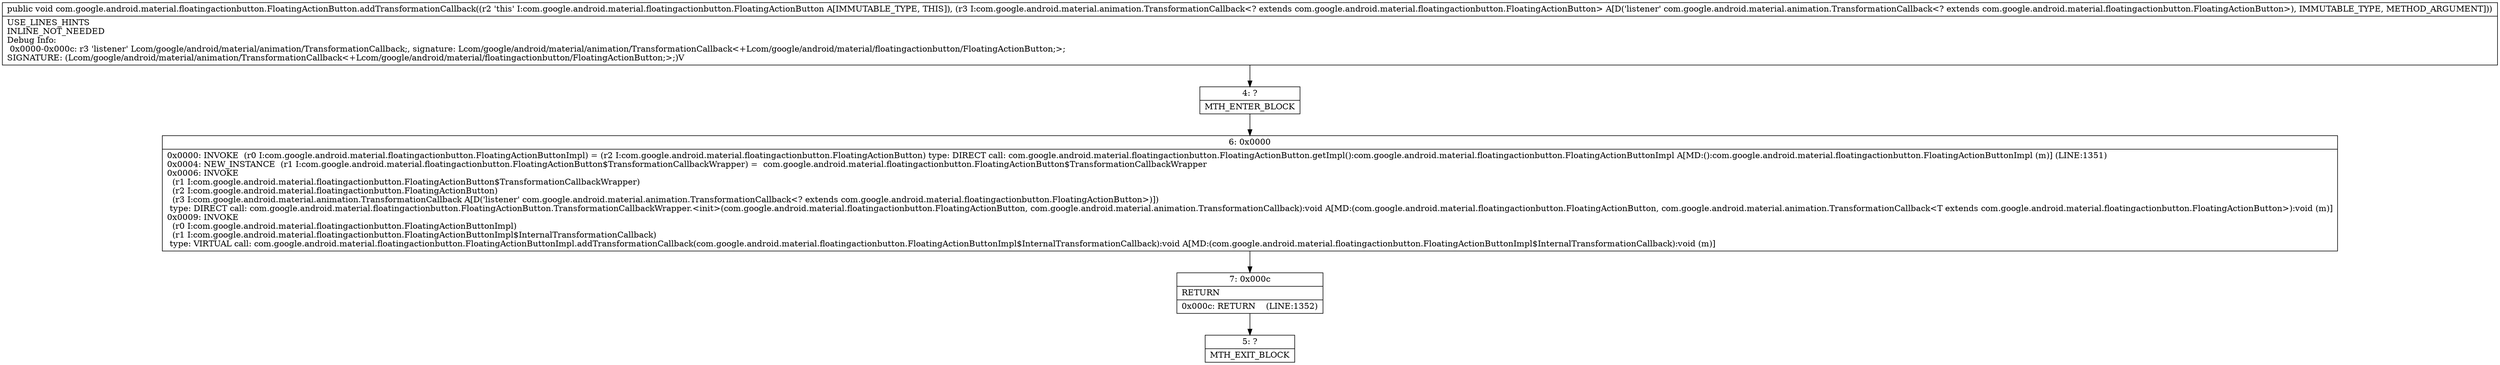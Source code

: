 digraph "CFG forcom.google.android.material.floatingactionbutton.FloatingActionButton.addTransformationCallback(Lcom\/google\/android\/material\/animation\/TransformationCallback;)V" {
Node_4 [shape=record,label="{4\:\ ?|MTH_ENTER_BLOCK\l}"];
Node_6 [shape=record,label="{6\:\ 0x0000|0x0000: INVOKE  (r0 I:com.google.android.material.floatingactionbutton.FloatingActionButtonImpl) = (r2 I:com.google.android.material.floatingactionbutton.FloatingActionButton) type: DIRECT call: com.google.android.material.floatingactionbutton.FloatingActionButton.getImpl():com.google.android.material.floatingactionbutton.FloatingActionButtonImpl A[MD:():com.google.android.material.floatingactionbutton.FloatingActionButtonImpl (m)] (LINE:1351)\l0x0004: NEW_INSTANCE  (r1 I:com.google.android.material.floatingactionbutton.FloatingActionButton$TransformationCallbackWrapper) =  com.google.android.material.floatingactionbutton.FloatingActionButton$TransformationCallbackWrapper \l0x0006: INVOKE  \l  (r1 I:com.google.android.material.floatingactionbutton.FloatingActionButton$TransformationCallbackWrapper)\l  (r2 I:com.google.android.material.floatingactionbutton.FloatingActionButton)\l  (r3 I:com.google.android.material.animation.TransformationCallback A[D('listener' com.google.android.material.animation.TransformationCallback\<? extends com.google.android.material.floatingactionbutton.FloatingActionButton\>)])\l type: DIRECT call: com.google.android.material.floatingactionbutton.FloatingActionButton.TransformationCallbackWrapper.\<init\>(com.google.android.material.floatingactionbutton.FloatingActionButton, com.google.android.material.animation.TransformationCallback):void A[MD:(com.google.android.material.floatingactionbutton.FloatingActionButton, com.google.android.material.animation.TransformationCallback\<T extends com.google.android.material.floatingactionbutton.FloatingActionButton\>):void (m)]\l0x0009: INVOKE  \l  (r0 I:com.google.android.material.floatingactionbutton.FloatingActionButtonImpl)\l  (r1 I:com.google.android.material.floatingactionbutton.FloatingActionButtonImpl$InternalTransformationCallback)\l type: VIRTUAL call: com.google.android.material.floatingactionbutton.FloatingActionButtonImpl.addTransformationCallback(com.google.android.material.floatingactionbutton.FloatingActionButtonImpl$InternalTransformationCallback):void A[MD:(com.google.android.material.floatingactionbutton.FloatingActionButtonImpl$InternalTransformationCallback):void (m)]\l}"];
Node_7 [shape=record,label="{7\:\ 0x000c|RETURN\l|0x000c: RETURN    (LINE:1352)\l}"];
Node_5 [shape=record,label="{5\:\ ?|MTH_EXIT_BLOCK\l}"];
MethodNode[shape=record,label="{public void com.google.android.material.floatingactionbutton.FloatingActionButton.addTransformationCallback((r2 'this' I:com.google.android.material.floatingactionbutton.FloatingActionButton A[IMMUTABLE_TYPE, THIS]), (r3 I:com.google.android.material.animation.TransformationCallback\<? extends com.google.android.material.floatingactionbutton.FloatingActionButton\> A[D('listener' com.google.android.material.animation.TransformationCallback\<? extends com.google.android.material.floatingactionbutton.FloatingActionButton\>), IMMUTABLE_TYPE, METHOD_ARGUMENT]))  | USE_LINES_HINTS\lINLINE_NOT_NEEDED\lDebug Info:\l  0x0000\-0x000c: r3 'listener' Lcom\/google\/android\/material\/animation\/TransformationCallback;, signature: Lcom\/google\/android\/material\/animation\/TransformationCallback\<+Lcom\/google\/android\/material\/floatingactionbutton\/FloatingActionButton;\>;\lSIGNATURE: (Lcom\/google\/android\/material\/animation\/TransformationCallback\<+Lcom\/google\/android\/material\/floatingactionbutton\/FloatingActionButton;\>;)V\l}"];
MethodNode -> Node_4;Node_4 -> Node_6;
Node_6 -> Node_7;
Node_7 -> Node_5;
}

